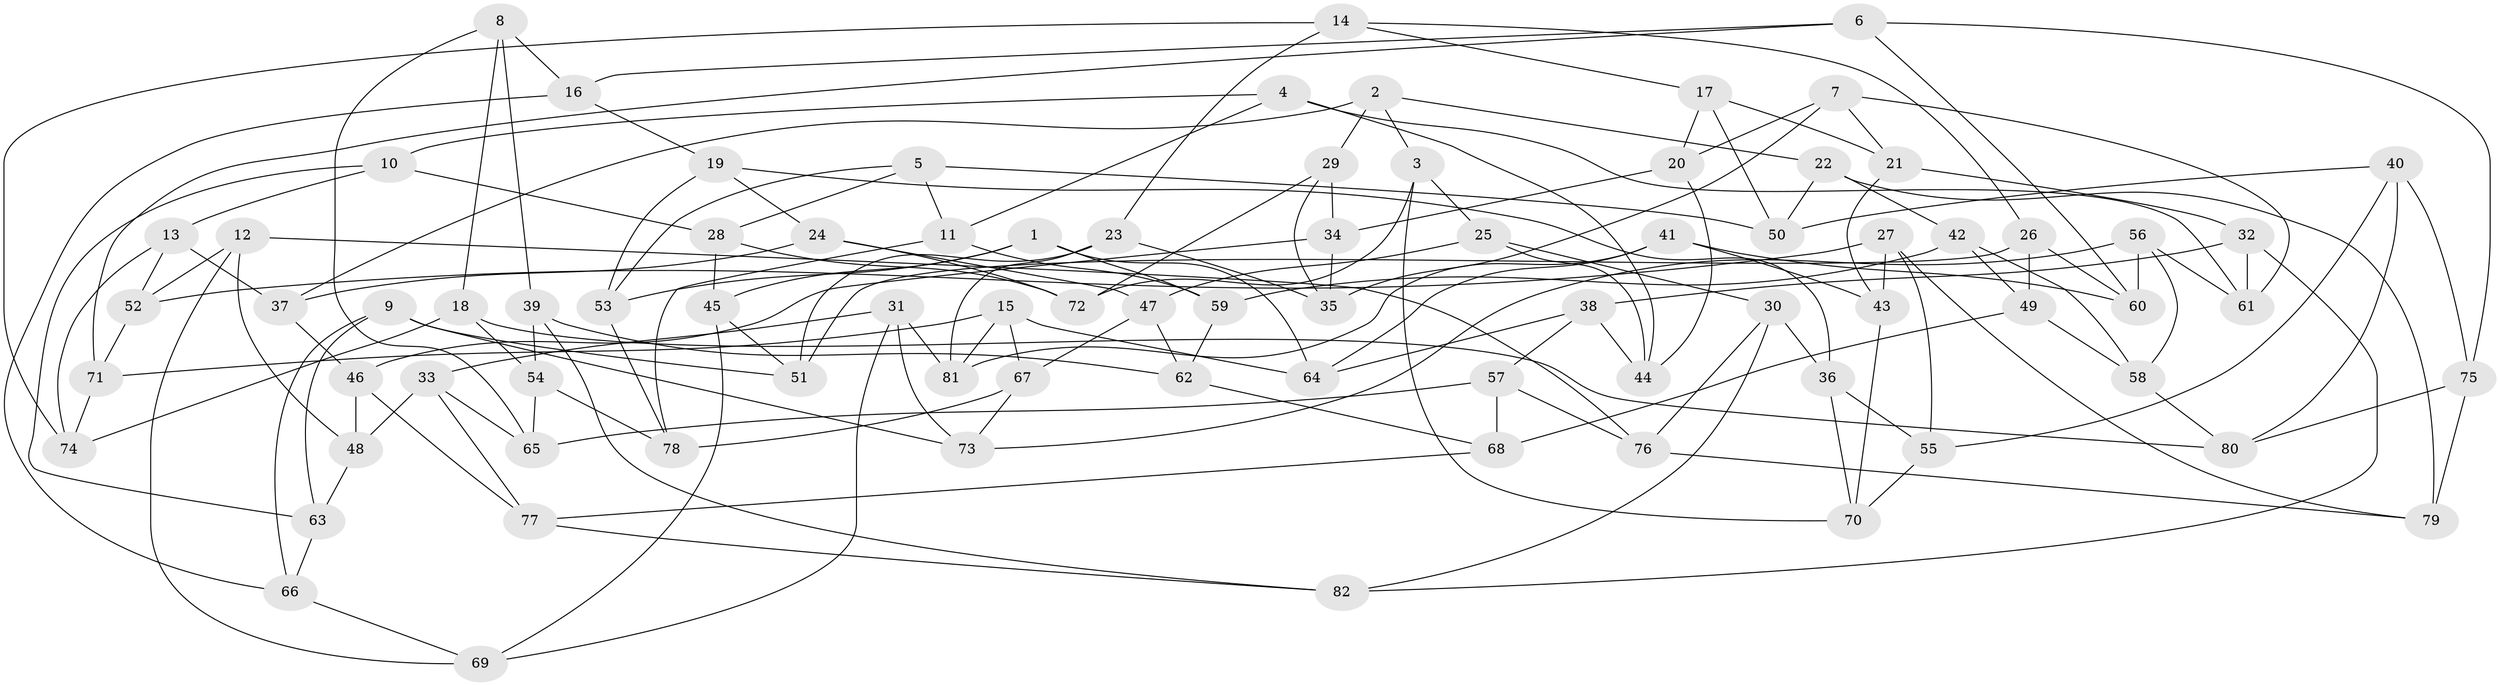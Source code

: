 // coarse degree distribution, {4: 0.5614035087719298, 6: 0.40350877192982454, 5: 0.03508771929824561}
// Generated by graph-tools (version 1.1) at 2025/24/03/03/25 07:24:30]
// undirected, 82 vertices, 164 edges
graph export_dot {
graph [start="1"]
  node [color=gray90,style=filled];
  1;
  2;
  3;
  4;
  5;
  6;
  7;
  8;
  9;
  10;
  11;
  12;
  13;
  14;
  15;
  16;
  17;
  18;
  19;
  20;
  21;
  22;
  23;
  24;
  25;
  26;
  27;
  28;
  29;
  30;
  31;
  32;
  33;
  34;
  35;
  36;
  37;
  38;
  39;
  40;
  41;
  42;
  43;
  44;
  45;
  46;
  47;
  48;
  49;
  50;
  51;
  52;
  53;
  54;
  55;
  56;
  57;
  58;
  59;
  60;
  61;
  62;
  63;
  64;
  65;
  66;
  67;
  68;
  69;
  70;
  71;
  72;
  73;
  74;
  75;
  76;
  77;
  78;
  79;
  80;
  81;
  82;
  1 -- 59;
  1 -- 45;
  1 -- 53;
  1 -- 64;
  2 -- 22;
  2 -- 3;
  2 -- 37;
  2 -- 29;
  3 -- 25;
  3 -- 72;
  3 -- 70;
  4 -- 61;
  4 -- 10;
  4 -- 44;
  4 -- 11;
  5 -- 53;
  5 -- 50;
  5 -- 11;
  5 -- 28;
  6 -- 16;
  6 -- 71;
  6 -- 75;
  6 -- 60;
  7 -- 35;
  7 -- 20;
  7 -- 21;
  7 -- 61;
  8 -- 16;
  8 -- 39;
  8 -- 18;
  8 -- 65;
  9 -- 51;
  9 -- 66;
  9 -- 73;
  9 -- 63;
  10 -- 63;
  10 -- 13;
  10 -- 28;
  11 -- 78;
  11 -- 59;
  12 -- 48;
  12 -- 76;
  12 -- 69;
  12 -- 52;
  13 -- 74;
  13 -- 52;
  13 -- 37;
  14 -- 17;
  14 -- 26;
  14 -- 74;
  14 -- 23;
  15 -- 81;
  15 -- 64;
  15 -- 67;
  15 -- 71;
  16 -- 66;
  16 -- 19;
  17 -- 20;
  17 -- 50;
  17 -- 21;
  18 -- 54;
  18 -- 80;
  18 -- 74;
  19 -- 24;
  19 -- 53;
  19 -- 36;
  20 -- 44;
  20 -- 34;
  21 -- 43;
  21 -- 32;
  22 -- 50;
  22 -- 42;
  22 -- 79;
  23 -- 51;
  23 -- 35;
  23 -- 81;
  24 -- 47;
  24 -- 37;
  24 -- 72;
  25 -- 44;
  25 -- 47;
  25 -- 30;
  26 -- 60;
  26 -- 51;
  26 -- 49;
  27 -- 43;
  27 -- 52;
  27 -- 55;
  27 -- 79;
  28 -- 72;
  28 -- 45;
  29 -- 72;
  29 -- 34;
  29 -- 35;
  30 -- 82;
  30 -- 36;
  30 -- 76;
  31 -- 69;
  31 -- 73;
  31 -- 33;
  31 -- 81;
  32 -- 61;
  32 -- 82;
  32 -- 38;
  33 -- 48;
  33 -- 65;
  33 -- 77;
  34 -- 35;
  34 -- 46;
  36 -- 55;
  36 -- 70;
  37 -- 46;
  38 -- 64;
  38 -- 44;
  38 -- 57;
  39 -- 54;
  39 -- 82;
  39 -- 62;
  40 -- 50;
  40 -- 55;
  40 -- 80;
  40 -- 75;
  41 -- 64;
  41 -- 43;
  41 -- 60;
  41 -- 81;
  42 -- 49;
  42 -- 58;
  42 -- 59;
  43 -- 70;
  45 -- 51;
  45 -- 69;
  46 -- 48;
  46 -- 77;
  47 -- 62;
  47 -- 67;
  48 -- 63;
  49 -- 68;
  49 -- 58;
  52 -- 71;
  53 -- 78;
  54 -- 65;
  54 -- 78;
  55 -- 70;
  56 -- 73;
  56 -- 60;
  56 -- 58;
  56 -- 61;
  57 -- 68;
  57 -- 76;
  57 -- 65;
  58 -- 80;
  59 -- 62;
  62 -- 68;
  63 -- 66;
  66 -- 69;
  67 -- 78;
  67 -- 73;
  68 -- 77;
  71 -- 74;
  75 -- 80;
  75 -- 79;
  76 -- 79;
  77 -- 82;
}
